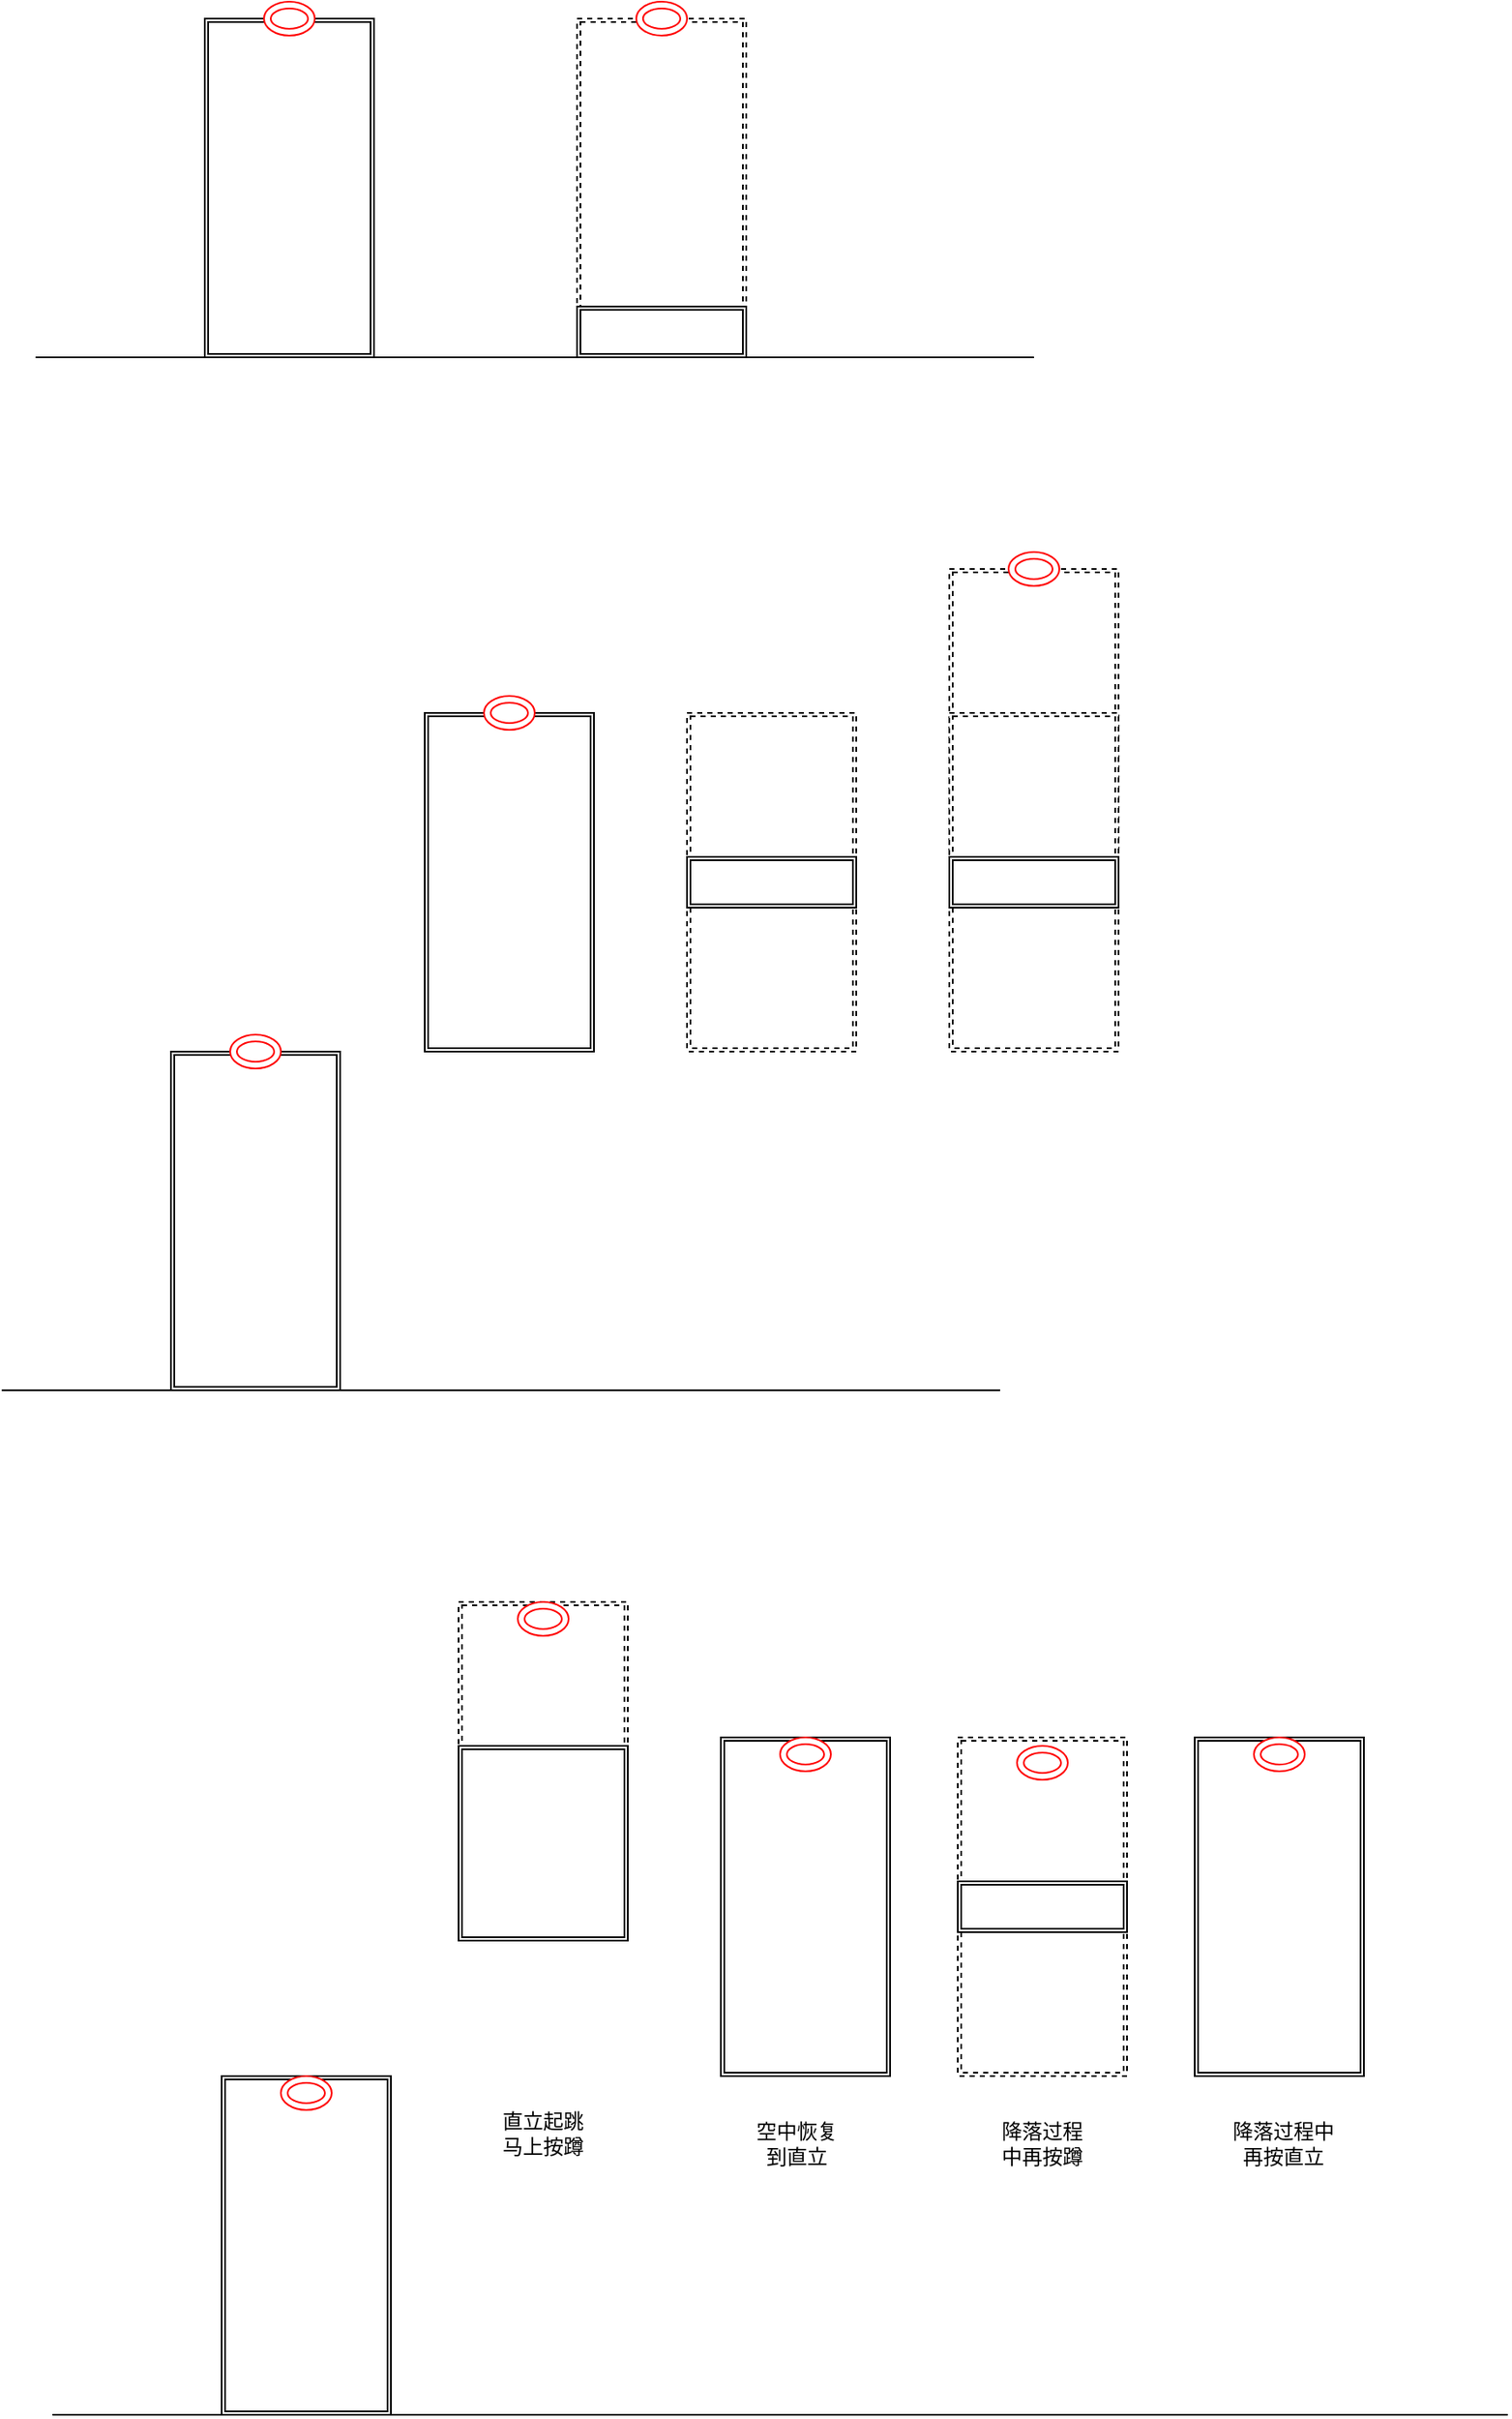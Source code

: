 <mxfile version="16.1.2" type="github">
  <diagram id="2qGl9y-oDsuhSCuKZ9_c" name="Page-1">
    <mxGraphModel dx="2105" dy="982" grid="1" gridSize="10" guides="1" tooltips="1" connect="1" arrows="1" fold="1" page="1" pageScale="1" pageWidth="827" pageHeight="1169" math="0" shadow="0">
      <root>
        <mxCell id="0" />
        <mxCell id="1" parent="0" />
        <mxCell id="lMsYaMw1gLDHYRAZT63_-4" value="" style="shape=ext;double=1;whiteSpace=wrap;html=1;dashed=1;" vertex="1" parent="1">
          <mxGeometry x="270" y="1455" width="100" height="200" as="geometry" />
        </mxCell>
        <mxCell id="NHc30PbKLfTIe5BZIiMx-7" value="" style="shape=ext;double=1;whiteSpace=wrap;html=1;dashed=1;" parent="1" vertex="1">
          <mxGeometry x="340" y="520" width="100" height="200" as="geometry" />
        </mxCell>
        <mxCell id="NHc30PbKLfTIe5BZIiMx-2" value="" style="shape=ext;double=1;whiteSpace=wrap;html=1;" parent="1" vertex="1">
          <mxGeometry x="120" y="520" width="100" height="200" as="geometry" />
        </mxCell>
        <mxCell id="NHc30PbKLfTIe5BZIiMx-3" value="" style="ellipse;shape=doubleEllipse;whiteSpace=wrap;html=1;strokeColor=#FF0000;" parent="1" vertex="1">
          <mxGeometry x="155" y="510" width="30" height="20" as="geometry" />
        </mxCell>
        <mxCell id="NHc30PbKLfTIe5BZIiMx-4" value="" style="shape=ext;double=1;whiteSpace=wrap;html=1;" parent="1" vertex="1">
          <mxGeometry x="340" y="690" width="100" height="30" as="geometry" />
        </mxCell>
        <mxCell id="NHc30PbKLfTIe5BZIiMx-5" value="" style="ellipse;shape=doubleEllipse;whiteSpace=wrap;html=1;strokeColor=#FF0000;" parent="1" vertex="1">
          <mxGeometry x="375" y="510" width="30" height="20" as="geometry" />
        </mxCell>
        <mxCell id="NHc30PbKLfTIe5BZIiMx-8" value="" style="endArrow=none;html=1;" parent="1" edge="1">
          <mxGeometry width="50" height="50" relative="1" as="geometry">
            <mxPoint x="20" y="720" as="sourcePoint" />
            <mxPoint x="610" y="720" as="targetPoint" />
          </mxGeometry>
        </mxCell>
        <mxCell id="NHc30PbKLfTIe5BZIiMx-9" value="" style="shape=ext;double=1;whiteSpace=wrap;html=1;dashed=1;" parent="1" vertex="1">
          <mxGeometry x="405" y="930" width="100" height="200" as="geometry" />
        </mxCell>
        <mxCell id="NHc30PbKLfTIe5BZIiMx-10" value="" style="shape=ext;double=1;whiteSpace=wrap;html=1;" parent="1" vertex="1">
          <mxGeometry x="100" y="1130" width="100" height="200" as="geometry" />
        </mxCell>
        <mxCell id="NHc30PbKLfTIe5BZIiMx-11" value="" style="ellipse;shape=doubleEllipse;whiteSpace=wrap;html=1;strokeColor=#FF0000;" parent="1" vertex="1">
          <mxGeometry x="135" y="1120" width="30" height="20" as="geometry" />
        </mxCell>
        <mxCell id="NHc30PbKLfTIe5BZIiMx-12" value="" style="shape=ext;double=1;whiteSpace=wrap;html=1;" parent="1" vertex="1">
          <mxGeometry x="405" y="1015" width="100" height="30" as="geometry" />
        </mxCell>
        <mxCell id="NHc30PbKLfTIe5BZIiMx-14" value="" style="endArrow=none;html=1;" parent="1" edge="1">
          <mxGeometry width="50" height="50" relative="1" as="geometry">
            <mxPoint y="1330" as="sourcePoint" />
            <mxPoint x="590" y="1330" as="targetPoint" />
          </mxGeometry>
        </mxCell>
        <mxCell id="NHc30PbKLfTIe5BZIiMx-15" value="" style="shape=ext;double=1;whiteSpace=wrap;html=1;" parent="1" vertex="1">
          <mxGeometry x="250" y="930" width="100" height="200" as="geometry" />
        </mxCell>
        <mxCell id="NHc30PbKLfTIe5BZIiMx-16" value="" style="ellipse;shape=doubleEllipse;whiteSpace=wrap;html=1;strokeColor=#FF0000;" parent="1" vertex="1">
          <mxGeometry x="285" y="920" width="30" height="20" as="geometry" />
        </mxCell>
        <mxCell id="NHc30PbKLfTIe5BZIiMx-30" value="" style="shape=ext;double=1;whiteSpace=wrap;html=1;dashed=1;" parent="1" vertex="1">
          <mxGeometry x="560" y="845" width="100" height="200" as="geometry" />
        </mxCell>
        <mxCell id="NHc30PbKLfTIe5BZIiMx-31" value="" style="ellipse;shape=doubleEllipse;whiteSpace=wrap;html=1;strokeColor=#FF0000;" parent="1" vertex="1">
          <mxGeometry x="595" y="835" width="30" height="20" as="geometry" />
        </mxCell>
        <mxCell id="NHc30PbKLfTIe5BZIiMx-32" value="" style="shape=ext;double=1;whiteSpace=wrap;html=1;dashed=1;" parent="1" vertex="1">
          <mxGeometry x="560" y="930" width="100" height="200" as="geometry" />
        </mxCell>
        <mxCell id="NHc30PbKLfTIe5BZIiMx-33" value="" style="shape=ext;double=1;whiteSpace=wrap;html=1;" parent="1" vertex="1">
          <mxGeometry x="560" y="1015" width="100" height="30" as="geometry" />
        </mxCell>
        <mxCell id="lMsYaMw1gLDHYRAZT63_-1" value="" style="shape=ext;double=1;whiteSpace=wrap;html=1;" vertex="1" parent="1">
          <mxGeometry x="270" y="1540" width="100" height="115" as="geometry" />
        </mxCell>
        <mxCell id="lMsYaMw1gLDHYRAZT63_-2" value="" style="shape=ext;double=1;whiteSpace=wrap;html=1;" vertex="1" parent="1">
          <mxGeometry x="130" y="1735" width="100" height="200" as="geometry" />
        </mxCell>
        <mxCell id="lMsYaMw1gLDHYRAZT63_-3" value="" style="ellipse;shape=doubleEllipse;whiteSpace=wrap;html=1;strokeColor=#FF0000;" vertex="1" parent="1">
          <mxGeometry x="165" y="1735" width="30" height="20" as="geometry" />
        </mxCell>
        <mxCell id="lMsYaMw1gLDHYRAZT63_-5" value="" style="endArrow=none;html=1;" edge="1" parent="1">
          <mxGeometry width="50" height="50" relative="1" as="geometry">
            <mxPoint x="30" y="1935" as="sourcePoint" />
            <mxPoint x="890" y="1935" as="targetPoint" />
          </mxGeometry>
        </mxCell>
        <mxCell id="lMsYaMw1gLDHYRAZT63_-7" value="" style="ellipse;shape=doubleEllipse;whiteSpace=wrap;html=1;strokeColor=#FF0000;" vertex="1" parent="1">
          <mxGeometry x="305" y="1455" width="30" height="20" as="geometry" />
        </mxCell>
        <mxCell id="lMsYaMw1gLDHYRAZT63_-15" value="" style="shape=ext;double=1;whiteSpace=wrap;html=1;" vertex="1" parent="1">
          <mxGeometry x="425" y="1535" width="100" height="200" as="geometry" />
        </mxCell>
        <mxCell id="lMsYaMw1gLDHYRAZT63_-16" value="" style="ellipse;shape=doubleEllipse;whiteSpace=wrap;html=1;strokeColor=#FF0000;" vertex="1" parent="1">
          <mxGeometry x="460" y="1535" width="30" height="20" as="geometry" />
        </mxCell>
        <mxCell id="lMsYaMw1gLDHYRAZT63_-17" value="" style="shape=ext;double=1;whiteSpace=wrap;html=1;dashed=1;" vertex="1" parent="1">
          <mxGeometry x="565" y="1535" width="100" height="200" as="geometry" />
        </mxCell>
        <mxCell id="lMsYaMw1gLDHYRAZT63_-18" value="" style="shape=ext;double=1;whiteSpace=wrap;html=1;" vertex="1" parent="1">
          <mxGeometry x="565" y="1620" width="100" height="30" as="geometry" />
        </mxCell>
        <mxCell id="lMsYaMw1gLDHYRAZT63_-19" value="" style="ellipse;shape=doubleEllipse;whiteSpace=wrap;html=1;strokeColor=#FF0000;" vertex="1" parent="1">
          <mxGeometry x="600" y="1540" width="30" height="20" as="geometry" />
        </mxCell>
        <mxCell id="lMsYaMw1gLDHYRAZT63_-20" value="" style="shape=ext;double=1;whiteSpace=wrap;html=1;" vertex="1" parent="1">
          <mxGeometry x="705" y="1535" width="100" height="200" as="geometry" />
        </mxCell>
        <mxCell id="lMsYaMw1gLDHYRAZT63_-21" value="" style="ellipse;shape=doubleEllipse;whiteSpace=wrap;html=1;strokeColor=#FF0000;" vertex="1" parent="1">
          <mxGeometry x="740" y="1535" width="30" height="20" as="geometry" />
        </mxCell>
        <mxCell id="lMsYaMw1gLDHYRAZT63_-22" value="直立起跳马上按蹲" style="text;html=1;strokeColor=none;fillColor=none;align=center;verticalAlign=middle;whiteSpace=wrap;rounded=0;" vertex="1" parent="1">
          <mxGeometry x="290" y="1754" width="60" height="30" as="geometry" />
        </mxCell>
        <mxCell id="lMsYaMw1gLDHYRAZT63_-23" value="空中恢复到直立" style="text;html=1;strokeColor=none;fillColor=none;align=center;verticalAlign=middle;whiteSpace=wrap;rounded=0;" vertex="1" parent="1">
          <mxGeometry x="440" y="1760" width="60" height="30" as="geometry" />
        </mxCell>
        <mxCell id="lMsYaMw1gLDHYRAZT63_-24" value="降落过程中再按蹲" style="text;html=1;strokeColor=none;fillColor=none;align=center;verticalAlign=middle;whiteSpace=wrap;rounded=0;" vertex="1" parent="1">
          <mxGeometry x="585" y="1760" width="60" height="30" as="geometry" />
        </mxCell>
        <mxCell id="lMsYaMw1gLDHYRAZT63_-25" value="降落过程中再按直立" style="text;html=1;strokeColor=none;fillColor=none;align=center;verticalAlign=middle;whiteSpace=wrap;rounded=0;" vertex="1" parent="1">
          <mxGeometry x="725" y="1760" width="65" height="30" as="geometry" />
        </mxCell>
      </root>
    </mxGraphModel>
  </diagram>
</mxfile>

